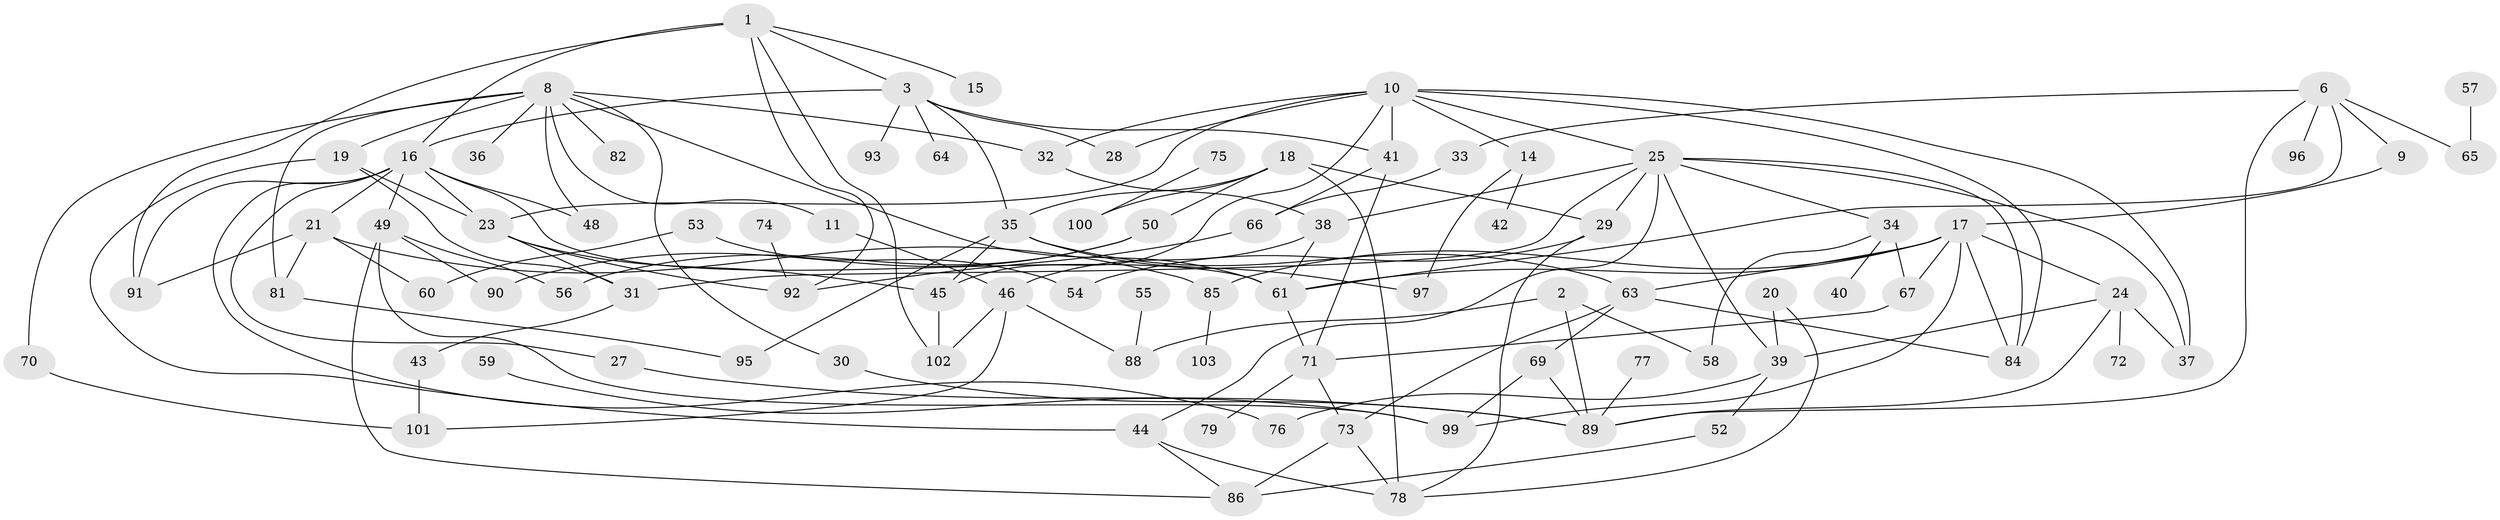 // original degree distribution, {2: 0.2328767123287671, 5: 0.08904109589041095, 1: 0.17123287671232876, 0: 0.1095890410958904, 3: 0.2054794520547945, 6: 0.0410958904109589, 4: 0.136986301369863, 7: 0.0136986301369863}
// Generated by graph-tools (version 1.1) at 2025/48/03/04/25 22:48:28]
// undirected, 87 vertices, 145 edges
graph export_dot {
  node [color=gray90,style=filled];
  1;
  2;
  3;
  6;
  8;
  9;
  10;
  11;
  14;
  15;
  16;
  17;
  18;
  19;
  20;
  21;
  23;
  24;
  25;
  27;
  28;
  29;
  30;
  31;
  32;
  33;
  34;
  35;
  36;
  37;
  38;
  39;
  40;
  41;
  42;
  43;
  44;
  45;
  46;
  48;
  49;
  50;
  52;
  53;
  54;
  55;
  56;
  57;
  58;
  59;
  60;
  61;
  63;
  64;
  65;
  66;
  67;
  69;
  70;
  71;
  72;
  73;
  74;
  75;
  76;
  77;
  78;
  79;
  81;
  82;
  84;
  85;
  86;
  88;
  89;
  90;
  91;
  92;
  93;
  95;
  96;
  97;
  99;
  100;
  101;
  102;
  103;
  1 -- 3 [weight=1.0];
  1 -- 15 [weight=1.0];
  1 -- 16 [weight=1.0];
  1 -- 91 [weight=2.0];
  1 -- 92 [weight=1.0];
  1 -- 102 [weight=1.0];
  2 -- 58 [weight=1.0];
  2 -- 88 [weight=1.0];
  2 -- 89 [weight=1.0];
  3 -- 16 [weight=1.0];
  3 -- 28 [weight=1.0];
  3 -- 35 [weight=1.0];
  3 -- 41 [weight=1.0];
  3 -- 64 [weight=1.0];
  3 -- 93 [weight=1.0];
  6 -- 9 [weight=1.0];
  6 -- 33 [weight=1.0];
  6 -- 61 [weight=1.0];
  6 -- 65 [weight=1.0];
  6 -- 89 [weight=1.0];
  6 -- 96 [weight=1.0];
  8 -- 11 [weight=1.0];
  8 -- 19 [weight=1.0];
  8 -- 30 [weight=1.0];
  8 -- 32 [weight=1.0];
  8 -- 36 [weight=1.0];
  8 -- 48 [weight=1.0];
  8 -- 61 [weight=1.0];
  8 -- 70 [weight=1.0];
  8 -- 81 [weight=1.0];
  8 -- 82 [weight=1.0];
  9 -- 17 [weight=1.0];
  10 -- 14 [weight=1.0];
  10 -- 23 [weight=1.0];
  10 -- 25 [weight=1.0];
  10 -- 28 [weight=1.0];
  10 -- 32 [weight=1.0];
  10 -- 37 [weight=1.0];
  10 -- 41 [weight=1.0];
  10 -- 45 [weight=1.0];
  10 -- 84 [weight=1.0];
  11 -- 46 [weight=1.0];
  14 -- 42 [weight=1.0];
  14 -- 97 [weight=1.0];
  16 -- 21 [weight=1.0];
  16 -- 23 [weight=1.0];
  16 -- 27 [weight=1.0];
  16 -- 48 [weight=1.0];
  16 -- 49 [weight=1.0];
  16 -- 61 [weight=1.0];
  16 -- 76 [weight=1.0];
  16 -- 91 [weight=1.0];
  17 -- 24 [weight=1.0];
  17 -- 61 [weight=1.0];
  17 -- 63 [weight=1.0];
  17 -- 67 [weight=1.0];
  17 -- 84 [weight=1.0];
  17 -- 85 [weight=1.0];
  17 -- 99 [weight=1.0];
  18 -- 29 [weight=1.0];
  18 -- 35 [weight=1.0];
  18 -- 50 [weight=1.0];
  18 -- 78 [weight=1.0];
  18 -- 100 [weight=1.0];
  19 -- 23 [weight=2.0];
  19 -- 31 [weight=1.0];
  19 -- 44 [weight=1.0];
  20 -- 39 [weight=1.0];
  20 -- 78 [weight=1.0];
  21 -- 60 [weight=1.0];
  21 -- 81 [weight=1.0];
  21 -- 85 [weight=1.0];
  21 -- 91 [weight=1.0];
  23 -- 31 [weight=1.0];
  23 -- 45 [weight=1.0];
  23 -- 92 [weight=1.0];
  24 -- 37 [weight=1.0];
  24 -- 39 [weight=1.0];
  24 -- 72 [weight=1.0];
  24 -- 89 [weight=1.0];
  25 -- 29 [weight=1.0];
  25 -- 31 [weight=1.0];
  25 -- 34 [weight=1.0];
  25 -- 37 [weight=1.0];
  25 -- 38 [weight=1.0];
  25 -- 39 [weight=1.0];
  25 -- 44 [weight=1.0];
  25 -- 84 [weight=1.0];
  27 -- 89 [weight=1.0];
  29 -- 54 [weight=1.0];
  29 -- 78 [weight=1.0];
  30 -- 89 [weight=1.0];
  31 -- 43 [weight=1.0];
  32 -- 38 [weight=1.0];
  33 -- 66 [weight=1.0];
  34 -- 40 [weight=1.0];
  34 -- 58 [weight=1.0];
  34 -- 67 [weight=1.0];
  35 -- 45 [weight=1.0];
  35 -- 63 [weight=1.0];
  35 -- 95 [weight=1.0];
  35 -- 97 [weight=1.0];
  38 -- 46 [weight=1.0];
  38 -- 61 [weight=1.0];
  39 -- 52 [weight=1.0];
  39 -- 76 [weight=1.0];
  41 -- 66 [weight=1.0];
  41 -- 71 [weight=1.0];
  43 -- 101 [weight=1.0];
  44 -- 78 [weight=1.0];
  44 -- 86 [weight=1.0];
  45 -- 102 [weight=1.0];
  46 -- 88 [weight=1.0];
  46 -- 101 [weight=1.0];
  46 -- 102 [weight=1.0];
  49 -- 56 [weight=1.0];
  49 -- 86 [weight=1.0];
  49 -- 90 [weight=1.0];
  49 -- 99 [weight=1.0];
  50 -- 56 [weight=1.0];
  50 -- 90 [weight=1.0];
  52 -- 86 [weight=1.0];
  53 -- 54 [weight=1.0];
  53 -- 60 [weight=1.0];
  55 -- 88 [weight=1.0];
  57 -- 65 [weight=1.0];
  59 -- 99 [weight=1.0];
  61 -- 71 [weight=1.0];
  63 -- 69 [weight=1.0];
  63 -- 73 [weight=1.0];
  63 -- 84 [weight=1.0];
  66 -- 92 [weight=1.0];
  67 -- 71 [weight=1.0];
  69 -- 89 [weight=1.0];
  69 -- 99 [weight=1.0];
  70 -- 101 [weight=1.0];
  71 -- 73 [weight=1.0];
  71 -- 79 [weight=1.0];
  73 -- 78 [weight=1.0];
  73 -- 86 [weight=1.0];
  74 -- 92 [weight=1.0];
  75 -- 100 [weight=1.0];
  77 -- 89 [weight=1.0];
  81 -- 95 [weight=1.0];
  85 -- 103 [weight=1.0];
}
